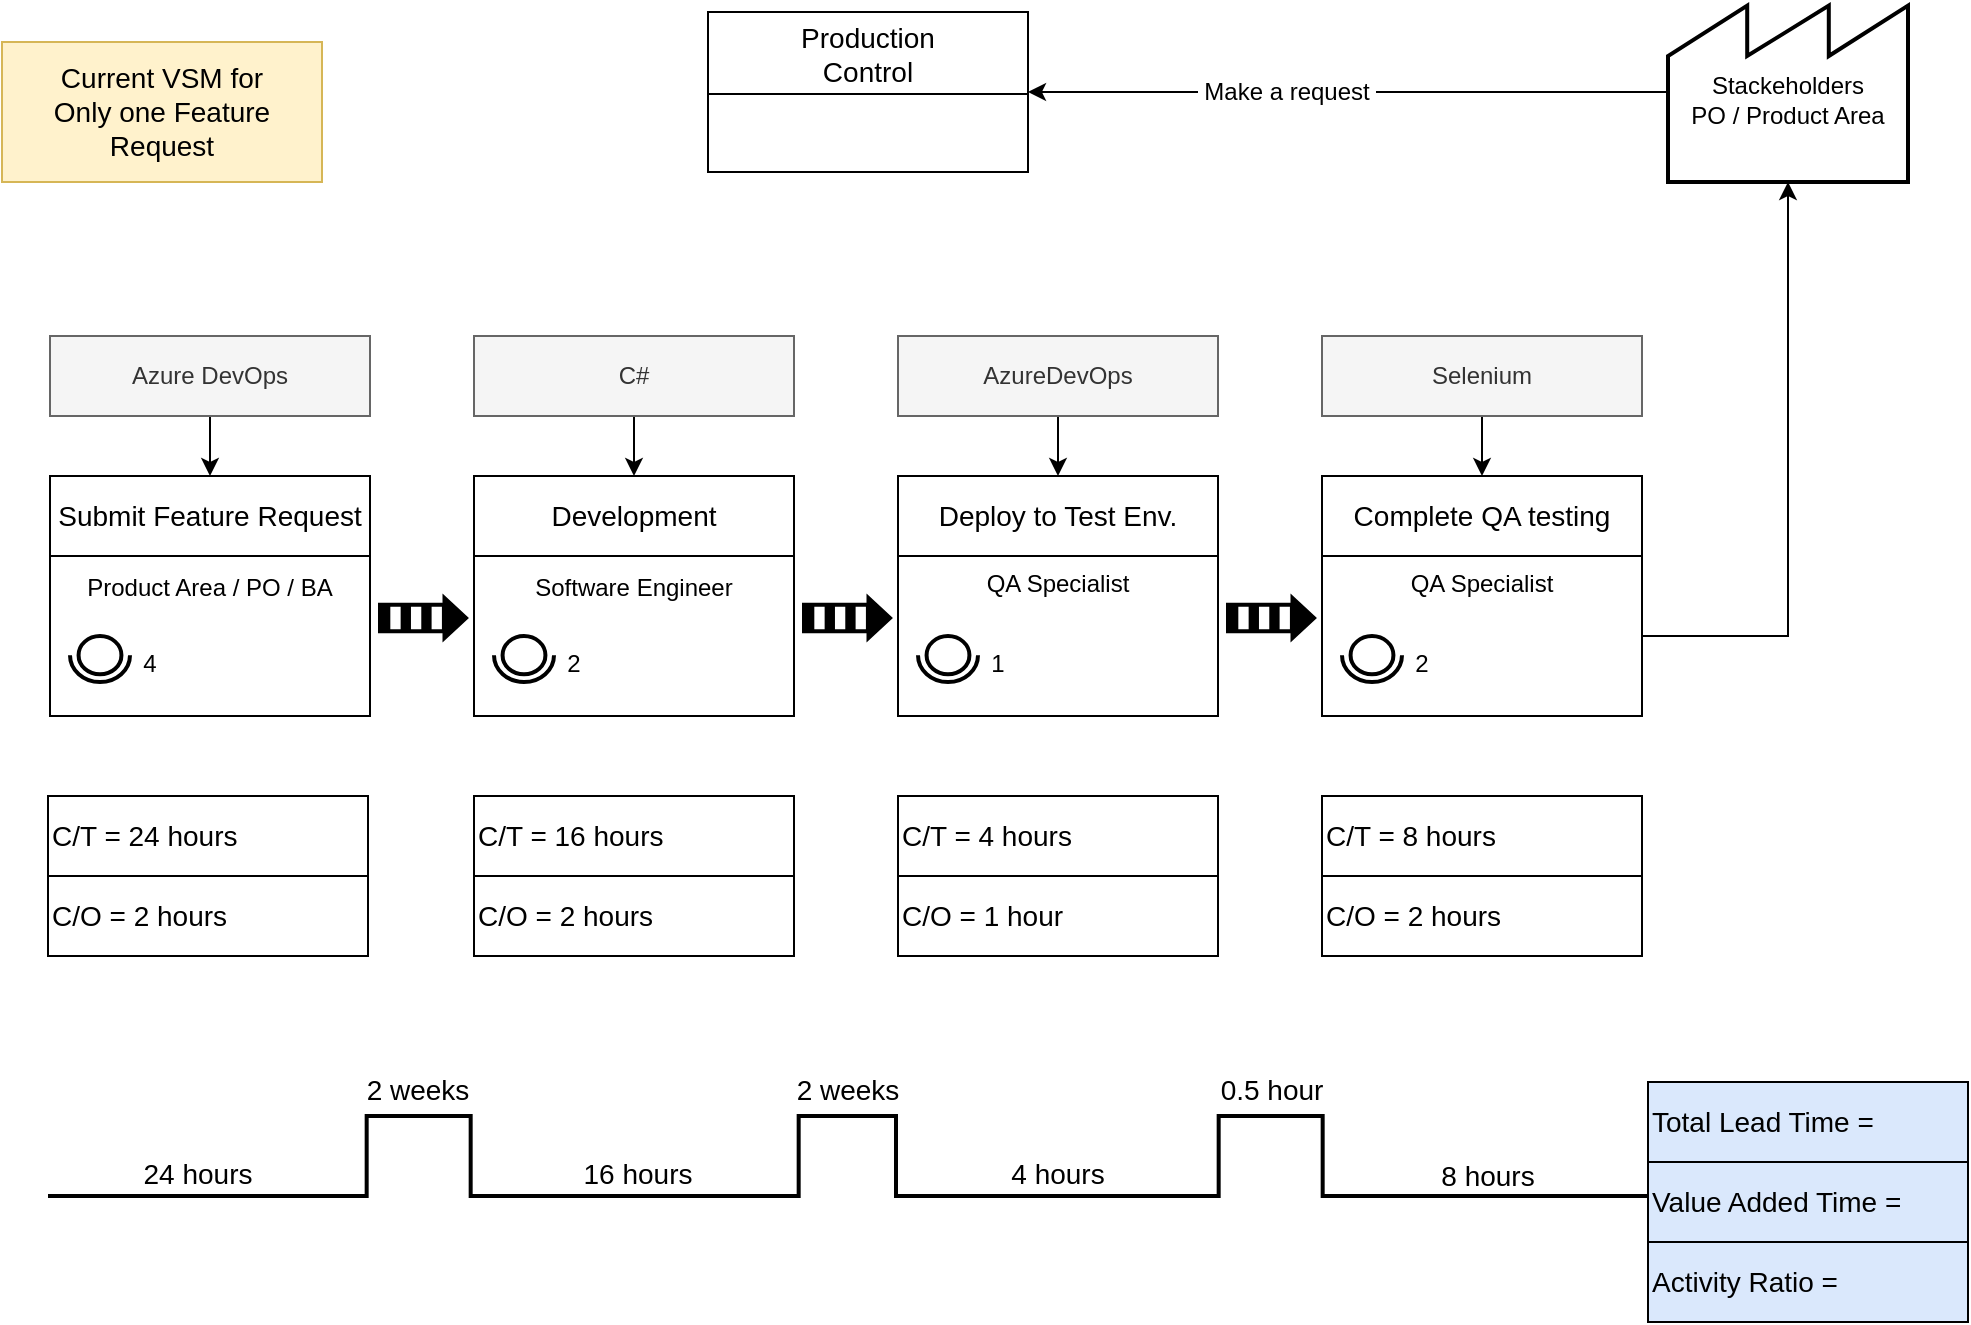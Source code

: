 <mxfile version="12.9.11" type="github">
  <diagram id="f4iNGfGUkEjJzXReWPvX" name="VSMCurrent">
    <mxGraphModel dx="2585" dy="1444" grid="1" gridSize="10" guides="1" tooltips="1" connect="1" arrows="1" fold="1" page="1" pageScale="1" pageWidth="1169" pageHeight="827" math="0" shadow="0">
      <root>
        <mxCell id="0" />
        <mxCell id="1" parent="0" />
        <mxCell id="L1_6_QMRr2lnn1sgYfEx-89" value="" style="edgeStyle=orthogonalEdgeStyle;rounded=0;orthogonalLoop=1;jettySize=auto;html=1;entryX=1;entryY=0.5;entryDx=0;entryDy=0;" edge="1" parent="1" source="L1_6_QMRr2lnn1sgYfEx-1" target="L1_6_QMRr2lnn1sgYfEx-14">
          <mxGeometry relative="1" as="geometry">
            <mxPoint x="863" y="85" as="targetPoint" />
          </mxGeometry>
        </mxCell>
        <mxCell id="L1_6_QMRr2lnn1sgYfEx-90" value="&lt;font style=&quot;font-size: 12px&quot;&gt;&amp;nbsp;Make a request&amp;nbsp;&lt;/font&gt;" style="edgeLabel;html=1;align=center;verticalAlign=middle;resizable=0;points=[];fontSize=14;spacingLeft=4;" vertex="1" connectable="0" parent="L1_6_QMRr2lnn1sgYfEx-89">
          <mxGeometry x="0.206" y="-1" relative="1" as="geometry">
            <mxPoint as="offset" />
          </mxGeometry>
        </mxCell>
        <mxCell id="L1_6_QMRr2lnn1sgYfEx-1" value="Stackeholders&lt;br&gt;PO / Product Area" style="strokeWidth=2;html=1;shape=mxgraph.lean_mapping.outside_sources;whiteSpace=wrap;align=center;verticalAlign=middle;spacingTop=8;" vertex="1" parent="1">
          <mxGeometry x="943" y="40" width="120" height="90" as="geometry" />
        </mxCell>
        <mxCell id="L1_6_QMRr2lnn1sgYfEx-14" value="Production&#xa;Control" style="swimlane;fontStyle=0;childLayout=stackLayout;horizontal=1;startSize=41;horizontalStack=0;resizeParent=1;resizeParentMax=0;resizeLast=0;collapsible=1;marginBottom=0;align=center;fontSize=14;" vertex="1" parent="1">
          <mxGeometry x="463" y="45" width="160" height="80" as="geometry">
            <mxRectangle x="350" y="100" width="100" height="41" as="alternateBounds" />
          </mxGeometry>
        </mxCell>
        <mxCell id="L1_6_QMRr2lnn1sgYfEx-60" value="" style="group" vertex="1" connectable="0" parent="1">
          <mxGeometry x="134" y="277" width="160" height="120" as="geometry" />
        </mxCell>
        <mxCell id="L1_6_QMRr2lnn1sgYfEx-56" value="&lt;span style=&quot;font-size: 14px&quot;&gt;Submit Feature Request&lt;/span&gt;" style="rounded=0;whiteSpace=wrap;html=1;fillColor=none;align=center;" vertex="1" parent="L1_6_QMRr2lnn1sgYfEx-60">
          <mxGeometry width="160" height="40" as="geometry" />
        </mxCell>
        <mxCell id="L1_6_QMRr2lnn1sgYfEx-57" value="Product Area / PO / BA&lt;span style=&quot;font-size: 14px&quot;&gt;&lt;br&gt;&lt;/span&gt;" style="rounded=0;whiteSpace=wrap;html=1;fillColor=none;align=center;verticalAlign=top;" vertex="1" parent="L1_6_QMRr2lnn1sgYfEx-60">
          <mxGeometry y="40" width="160" height="80" as="geometry" />
        </mxCell>
        <mxCell id="L1_6_QMRr2lnn1sgYfEx-58" value="" style="verticalLabelPosition=bottom;html=1;verticalAlign=top;strokeWidth=2;shape=mxgraph.lean_mapping.operator;fillColor=none;align=center;" vertex="1" parent="L1_6_QMRr2lnn1sgYfEx-60">
          <mxGeometry x="10" y="80" width="30" height="23" as="geometry" />
        </mxCell>
        <mxCell id="L1_6_QMRr2lnn1sgYfEx-59" value="4" style="text;html=1;strokeColor=none;fillColor=none;align=center;verticalAlign=middle;whiteSpace=wrap;rounded=0;" vertex="1" parent="L1_6_QMRr2lnn1sgYfEx-60">
          <mxGeometry x="30" y="84" width="40" height="20" as="geometry" />
        </mxCell>
        <mxCell id="L1_6_QMRr2lnn1sgYfEx-61" value="" style="group" vertex="1" connectable="0" parent="1">
          <mxGeometry x="346" y="277" width="160" height="120" as="geometry" />
        </mxCell>
        <mxCell id="L1_6_QMRr2lnn1sgYfEx-62" value="&lt;span style=&quot;font-size: 14px&quot;&gt;Development&lt;/span&gt;" style="rounded=0;whiteSpace=wrap;html=1;fillColor=none;align=center;" vertex="1" parent="L1_6_QMRr2lnn1sgYfEx-61">
          <mxGeometry width="160" height="40" as="geometry" />
        </mxCell>
        <mxCell id="L1_6_QMRr2lnn1sgYfEx-63" value="&lt;span&gt;Software Engineer&lt;/span&gt;&lt;span style=&quot;font-size: 14px&quot;&gt;&lt;br&gt;&lt;/span&gt;" style="rounded=0;whiteSpace=wrap;html=1;fillColor=none;align=center;verticalAlign=top;" vertex="1" parent="L1_6_QMRr2lnn1sgYfEx-61">
          <mxGeometry y="40" width="160" height="80" as="geometry" />
        </mxCell>
        <mxCell id="L1_6_QMRr2lnn1sgYfEx-64" value="" style="verticalLabelPosition=bottom;html=1;verticalAlign=top;strokeWidth=2;shape=mxgraph.lean_mapping.operator;fillColor=none;align=center;" vertex="1" parent="L1_6_QMRr2lnn1sgYfEx-61">
          <mxGeometry x="10" y="80" width="30" height="23" as="geometry" />
        </mxCell>
        <mxCell id="L1_6_QMRr2lnn1sgYfEx-65" value="2" style="text;html=1;strokeColor=none;fillColor=none;align=center;verticalAlign=middle;whiteSpace=wrap;rounded=0;" vertex="1" parent="L1_6_QMRr2lnn1sgYfEx-61">
          <mxGeometry x="30" y="84" width="40" height="20" as="geometry" />
        </mxCell>
        <mxCell id="L1_6_QMRr2lnn1sgYfEx-71" value="" style="group" vertex="1" connectable="0" parent="1">
          <mxGeometry x="770" y="277" width="160" height="120" as="geometry" />
        </mxCell>
        <mxCell id="L1_6_QMRr2lnn1sgYfEx-72" value="&lt;span style=&quot;font-size: 14px&quot;&gt;Complete QA testing&lt;/span&gt;" style="rounded=0;whiteSpace=wrap;html=1;fillColor=none;align=center;" vertex="1" parent="L1_6_QMRr2lnn1sgYfEx-71">
          <mxGeometry width="160" height="40" as="geometry" />
        </mxCell>
        <mxCell id="L1_6_QMRr2lnn1sgYfEx-73" value="QA Specialist" style="rounded=0;whiteSpace=wrap;html=1;fillColor=none;align=center;verticalAlign=top;" vertex="1" parent="L1_6_QMRr2lnn1sgYfEx-71">
          <mxGeometry y="40" width="160" height="80" as="geometry" />
        </mxCell>
        <mxCell id="L1_6_QMRr2lnn1sgYfEx-74" value="" style="verticalLabelPosition=bottom;html=1;verticalAlign=top;strokeWidth=2;shape=mxgraph.lean_mapping.operator;fillColor=none;align=center;" vertex="1" parent="L1_6_QMRr2lnn1sgYfEx-71">
          <mxGeometry x="10" y="80" width="30" height="23" as="geometry" />
        </mxCell>
        <mxCell id="L1_6_QMRr2lnn1sgYfEx-75" value="2" style="text;html=1;strokeColor=none;fillColor=none;align=center;verticalAlign=middle;whiteSpace=wrap;rounded=0;" vertex="1" parent="L1_6_QMRr2lnn1sgYfEx-71">
          <mxGeometry x="30" y="84" width="40" height="20" as="geometry" />
        </mxCell>
        <mxCell id="L1_6_QMRr2lnn1sgYfEx-76" value="" style="group" vertex="1" connectable="0" parent="1">
          <mxGeometry x="558" y="277" width="160" height="120" as="geometry" />
        </mxCell>
        <mxCell id="L1_6_QMRr2lnn1sgYfEx-77" value="&lt;span style=&quot;font-size: 14px&quot;&gt;Deploy to Test Env.&lt;/span&gt;" style="rounded=0;whiteSpace=wrap;html=1;fillColor=none;align=center;" vertex="1" parent="L1_6_QMRr2lnn1sgYfEx-76">
          <mxGeometry width="160" height="40" as="geometry" />
        </mxCell>
        <mxCell id="L1_6_QMRr2lnn1sgYfEx-78" value="QA Specialist" style="rounded=0;whiteSpace=wrap;html=1;fillColor=none;align=center;verticalAlign=top;" vertex="1" parent="L1_6_QMRr2lnn1sgYfEx-76">
          <mxGeometry y="40" width="160" height="80" as="geometry" />
        </mxCell>
        <mxCell id="L1_6_QMRr2lnn1sgYfEx-79" value="" style="verticalLabelPosition=bottom;html=1;verticalAlign=top;strokeWidth=2;shape=mxgraph.lean_mapping.operator;fillColor=none;align=center;" vertex="1" parent="L1_6_QMRr2lnn1sgYfEx-76">
          <mxGeometry x="10" y="80" width="30" height="23" as="geometry" />
        </mxCell>
        <mxCell id="L1_6_QMRr2lnn1sgYfEx-80" value="1" style="text;html=1;strokeColor=none;fillColor=none;align=center;verticalAlign=middle;whiteSpace=wrap;rounded=0;" vertex="1" parent="L1_6_QMRr2lnn1sgYfEx-76">
          <mxGeometry x="30" y="84" width="40" height="20" as="geometry" />
        </mxCell>
        <mxCell id="L1_6_QMRr2lnn1sgYfEx-132" value="" style="edgeStyle=orthogonalEdgeStyle;rounded=0;orthogonalLoop=1;jettySize=auto;html=1;fontSize=14;entryX=0.5;entryY=0;entryDx=0;entryDy=0;" edge="1" parent="1" source="L1_6_QMRr2lnn1sgYfEx-81" target="L1_6_QMRr2lnn1sgYfEx-56">
          <mxGeometry relative="1" as="geometry" />
        </mxCell>
        <mxCell id="L1_6_QMRr2lnn1sgYfEx-81" value="Azure DevOps" style="rounded=0;whiteSpace=wrap;html=1;fillColor=#f5f5f5;align=center;strokeColor=#666666;fontColor=#333333;" vertex="1" parent="1">
          <mxGeometry x="134" y="207" width="160" height="40" as="geometry" />
        </mxCell>
        <mxCell id="L1_6_QMRr2lnn1sgYfEx-138" value="" style="edgeStyle=orthogonalEdgeStyle;rounded=0;orthogonalLoop=1;jettySize=auto;html=1;fontSize=14;" edge="1" parent="1" source="L1_6_QMRr2lnn1sgYfEx-82">
          <mxGeometry relative="1" as="geometry">
            <mxPoint x="426" y="277" as="targetPoint" />
          </mxGeometry>
        </mxCell>
        <mxCell id="L1_6_QMRr2lnn1sgYfEx-82" value="C#" style="rounded=0;whiteSpace=wrap;html=1;fillColor=#f5f5f5;align=center;strokeColor=#666666;fontColor=#333333;" vertex="1" parent="1">
          <mxGeometry x="346" y="207" width="160" height="40" as="geometry" />
        </mxCell>
        <mxCell id="L1_6_QMRr2lnn1sgYfEx-139" value="" style="edgeStyle=orthogonalEdgeStyle;rounded=0;orthogonalLoop=1;jettySize=auto;html=1;fontSize=14;" edge="1" parent="1" source="L1_6_QMRr2lnn1sgYfEx-83">
          <mxGeometry relative="1" as="geometry">
            <mxPoint x="638" y="277" as="targetPoint" />
          </mxGeometry>
        </mxCell>
        <mxCell id="L1_6_QMRr2lnn1sgYfEx-83" value="AzureDevOps" style="rounded=0;whiteSpace=wrap;html=1;fillColor=#f5f5f5;align=center;strokeColor=#666666;fontColor=#333333;" vertex="1" parent="1">
          <mxGeometry x="558" y="207" width="160" height="40" as="geometry" />
        </mxCell>
        <mxCell id="L1_6_QMRr2lnn1sgYfEx-140" value="" style="edgeStyle=orthogonalEdgeStyle;rounded=0;orthogonalLoop=1;jettySize=auto;html=1;fontSize=14;" edge="1" parent="1" source="L1_6_QMRr2lnn1sgYfEx-85">
          <mxGeometry relative="1" as="geometry">
            <mxPoint x="850" y="277" as="targetPoint" />
          </mxGeometry>
        </mxCell>
        <mxCell id="L1_6_QMRr2lnn1sgYfEx-85" value="Selenium" style="rounded=0;whiteSpace=wrap;html=1;fillColor=#f5f5f5;align=center;strokeColor=#666666;fontColor=#333333;" vertex="1" parent="1">
          <mxGeometry x="770" y="207" width="160" height="40" as="geometry" />
        </mxCell>
        <mxCell id="L1_6_QMRr2lnn1sgYfEx-87" value="" style="edgeStyle=orthogonalEdgeStyle;rounded=0;orthogonalLoop=1;jettySize=auto;html=1;entryX=0.5;entryY=1;entryDx=0;entryDy=0;" edge="1" parent="1" source="L1_6_QMRr2lnn1sgYfEx-73" target="L1_6_QMRr2lnn1sgYfEx-1">
          <mxGeometry relative="1" as="geometry">
            <mxPoint x="1003" y="410" as="targetPoint" />
          </mxGeometry>
        </mxCell>
        <mxCell id="L1_6_QMRr2lnn1sgYfEx-95" value="" style="verticalLabelPosition=bottom;html=1;verticalAlign=top;strokeWidth=2;shape=mxgraph.lean_mapping.push_arrow;fillColor=none;fontSize=14;align=center;" vertex="1" parent="1">
          <mxGeometry x="299" y="338" width="43" height="20" as="geometry" />
        </mxCell>
        <mxCell id="L1_6_QMRr2lnn1sgYfEx-97" value="" style="verticalLabelPosition=bottom;html=1;verticalAlign=top;strokeWidth=2;shape=mxgraph.lean_mapping.push_arrow;fillColor=none;fontSize=14;align=center;" vertex="1" parent="1">
          <mxGeometry x="511" y="338" width="43" height="20" as="geometry" />
        </mxCell>
        <mxCell id="L1_6_QMRr2lnn1sgYfEx-98" value="" style="verticalLabelPosition=bottom;html=1;verticalAlign=top;strokeWidth=2;shape=mxgraph.lean_mapping.push_arrow;fillColor=none;fontSize=14;align=center;" vertex="1" parent="1">
          <mxGeometry x="723" y="338" width="43" height="20" as="geometry" />
        </mxCell>
        <mxCell id="L1_6_QMRr2lnn1sgYfEx-114" value="" style="group" vertex="1" connectable="0" parent="1">
          <mxGeometry x="133" y="437" width="160" height="80" as="geometry" />
        </mxCell>
        <mxCell id="L1_6_QMRr2lnn1sgYfEx-107" value="&lt;span style=&quot;font-size: 14px&quot;&gt;C/T = 24 hours&lt;/span&gt;" style="rounded=0;whiteSpace=wrap;html=1;fillColor=none;align=left;" vertex="1" parent="L1_6_QMRr2lnn1sgYfEx-114">
          <mxGeometry width="160" height="40" as="geometry" />
        </mxCell>
        <mxCell id="L1_6_QMRr2lnn1sgYfEx-111" value="&lt;span style=&quot;font-size: 14px&quot;&gt;C/O = 2 hours&lt;/span&gt;" style="rounded=0;whiteSpace=wrap;html=1;fillColor=none;align=left;" vertex="1" parent="L1_6_QMRr2lnn1sgYfEx-114">
          <mxGeometry y="40" width="160" height="40" as="geometry" />
        </mxCell>
        <mxCell id="L1_6_QMRr2lnn1sgYfEx-115" value="" style="group" vertex="1" connectable="0" parent="1">
          <mxGeometry x="346" y="437" width="160" height="80" as="geometry" />
        </mxCell>
        <mxCell id="L1_6_QMRr2lnn1sgYfEx-116" value="&lt;span style=&quot;font-size: 14px&quot;&gt;C/T = 16 hours&lt;/span&gt;" style="rounded=0;whiteSpace=wrap;html=1;fillColor=none;align=left;" vertex="1" parent="L1_6_QMRr2lnn1sgYfEx-115">
          <mxGeometry width="160" height="40" as="geometry" />
        </mxCell>
        <mxCell id="L1_6_QMRr2lnn1sgYfEx-117" value="&lt;span style=&quot;font-size: 14px&quot;&gt;C/O = 2 hours&lt;/span&gt;" style="rounded=0;whiteSpace=wrap;html=1;fillColor=none;align=left;" vertex="1" parent="L1_6_QMRr2lnn1sgYfEx-115">
          <mxGeometry y="40" width="160" height="40" as="geometry" />
        </mxCell>
        <mxCell id="L1_6_QMRr2lnn1sgYfEx-118" value="" style="group" vertex="1" connectable="0" parent="1">
          <mxGeometry x="558" y="437" width="160" height="80" as="geometry" />
        </mxCell>
        <mxCell id="L1_6_QMRr2lnn1sgYfEx-119" value="&lt;span style=&quot;font-size: 14px&quot;&gt;C/T = 4 hours&lt;/span&gt;" style="rounded=0;whiteSpace=wrap;html=1;fillColor=none;align=left;" vertex="1" parent="L1_6_QMRr2lnn1sgYfEx-118">
          <mxGeometry width="160" height="40" as="geometry" />
        </mxCell>
        <mxCell id="L1_6_QMRr2lnn1sgYfEx-120" value="&lt;span style=&quot;font-size: 14px&quot;&gt;C/O = 1 hour&lt;/span&gt;" style="rounded=0;whiteSpace=wrap;html=1;fillColor=none;align=left;" vertex="1" parent="L1_6_QMRr2lnn1sgYfEx-118">
          <mxGeometry y="40" width="160" height="40" as="geometry" />
        </mxCell>
        <mxCell id="L1_6_QMRr2lnn1sgYfEx-121" value="" style="group" vertex="1" connectable="0" parent="1">
          <mxGeometry x="770" y="437" width="160" height="80" as="geometry" />
        </mxCell>
        <mxCell id="L1_6_QMRr2lnn1sgYfEx-122" value="&lt;span style=&quot;font-size: 14px&quot;&gt;C/T = 8 hours&lt;/span&gt;" style="rounded=0;whiteSpace=wrap;html=1;fillColor=none;align=left;" vertex="1" parent="L1_6_QMRr2lnn1sgYfEx-121">
          <mxGeometry width="160" height="40" as="geometry" />
        </mxCell>
        <mxCell id="L1_6_QMRr2lnn1sgYfEx-123" value="&lt;span style=&quot;font-size: 14px&quot;&gt;C/O = 2 hours&lt;/span&gt;" style="rounded=0;whiteSpace=wrap;html=1;fillColor=none;align=left;" vertex="1" parent="L1_6_QMRr2lnn1sgYfEx-121">
          <mxGeometry y="40" width="160" height="40" as="geometry" />
        </mxCell>
        <mxCell id="L1_6_QMRr2lnn1sgYfEx-131" value="" style="group" vertex="1" connectable="0" parent="1">
          <mxGeometry x="133" y="597" width="959" height="103" as="geometry" />
        </mxCell>
        <mxCell id="L1_6_QMRr2lnn1sgYfEx-124" value="" style="verticalLabelPosition=bottom;html=1;verticalAlign=top;strokeWidth=2;shape=mxgraph.lean_mapping.timeline2;dx1=0;dy1=1;dx2=159.333;dy2=0;dx3=211.333;dy3=0.642;dx4=375.333;dy4=0.342;dx5=424;dy5=0.592;dy6=0.958;fillColor=none;fontSize=14;align=center;rotation=0;" vertex="1" parent="L1_6_QMRr2lnn1sgYfEx-131">
          <mxGeometry width="580" height="40" as="geometry" />
        </mxCell>
        <mxCell id="L1_6_QMRr2lnn1sgYfEx-125" value="" style="verticalLabelPosition=bottom;html=1;verticalAlign=top;strokeWidth=2;shape=mxgraph.lean_mapping.timeline2;dx1=0;dy1=1;dx2=95.333;dy2=0;dx3=144;dy3=0.292;dx4=147.333;dy4=0.575;dx5=375.333;dy5=0.842;dy6=1;fillColor=none;fontSize=14;align=center;rotation=0;" vertex="1" parent="L1_6_QMRr2lnn1sgYfEx-131">
          <mxGeometry x="490" width="340" height="40" as="geometry" />
        </mxCell>
        <mxCell id="L1_6_QMRr2lnn1sgYfEx-142" value="16 hours" style="text;html=1;strokeColor=none;fillColor=none;align=center;verticalAlign=middle;whiteSpace=wrap;rounded=0;fontSize=14;" vertex="1" parent="L1_6_QMRr2lnn1sgYfEx-131">
          <mxGeometry x="250" y="19" width="90" height="20" as="geometry" />
        </mxCell>
        <mxCell id="L1_6_QMRr2lnn1sgYfEx-143" value="4 hours" style="text;html=1;strokeColor=none;fillColor=none;align=center;verticalAlign=middle;whiteSpace=wrap;rounded=0;fontSize=14;" vertex="1" parent="L1_6_QMRr2lnn1sgYfEx-131">
          <mxGeometry x="460" y="19" width="90" height="20" as="geometry" />
        </mxCell>
        <mxCell id="L1_6_QMRr2lnn1sgYfEx-146" value="8 hours" style="text;html=1;strokeColor=none;fillColor=none;align=center;verticalAlign=middle;whiteSpace=wrap;rounded=0;fontSize=14;" vertex="1" parent="L1_6_QMRr2lnn1sgYfEx-131">
          <mxGeometry x="675" y="20" width="90" height="20" as="geometry" />
        </mxCell>
        <mxCell id="L1_6_QMRr2lnn1sgYfEx-147" value="24 hours" style="text;html=1;strokeColor=none;fillColor=none;align=center;verticalAlign=middle;whiteSpace=wrap;rounded=0;fontSize=14;" vertex="1" parent="L1_6_QMRr2lnn1sgYfEx-131">
          <mxGeometry x="30" y="19" width="90" height="20" as="geometry" />
        </mxCell>
        <mxCell id="L1_6_QMRr2lnn1sgYfEx-153" value="" style="group;fillColor=#dae8fc;strokeColor=#6c8ebf;" vertex="1" connectable="0" parent="L1_6_QMRr2lnn1sgYfEx-131">
          <mxGeometry x="800" y="-17" width="160" height="120" as="geometry" />
        </mxCell>
        <mxCell id="L1_6_QMRr2lnn1sgYfEx-150" value="&lt;span style=&quot;font-size: 14px&quot;&gt;Total Lead Time =&amp;nbsp;&lt;/span&gt;" style="rounded=0;whiteSpace=wrap;html=1;fillColor=none;align=left;" vertex="1" parent="L1_6_QMRr2lnn1sgYfEx-153">
          <mxGeometry width="160" height="40" as="geometry" />
        </mxCell>
        <mxCell id="L1_6_QMRr2lnn1sgYfEx-151" value="&lt;span style=&quot;font-size: 14px&quot;&gt;Value Added Time =&amp;nbsp;&lt;/span&gt;" style="rounded=0;whiteSpace=wrap;html=1;fillColor=none;align=left;" vertex="1" parent="L1_6_QMRr2lnn1sgYfEx-153">
          <mxGeometry y="40" width="160" height="40" as="geometry" />
        </mxCell>
        <mxCell id="L1_6_QMRr2lnn1sgYfEx-152" value="&lt;span style=&quot;font-size: 14px&quot;&gt;Activity Ratio =&amp;nbsp;&lt;/span&gt;" style="rounded=0;whiteSpace=wrap;html=1;fillColor=none;align=left;" vertex="1" parent="L1_6_QMRr2lnn1sgYfEx-153">
          <mxGeometry y="80" width="160" height="40" as="geometry" />
        </mxCell>
        <mxCell id="L1_6_QMRr2lnn1sgYfEx-141" value="2 weeks" style="text;html=1;strokeColor=none;fillColor=none;align=center;verticalAlign=middle;whiteSpace=wrap;rounded=0;fontSize=14;" vertex="1" parent="1">
          <mxGeometry x="496.5" y="574" width="72" height="20" as="geometry" />
        </mxCell>
        <mxCell id="L1_6_QMRr2lnn1sgYfEx-144" value="2 weeks" style="text;html=1;strokeColor=none;fillColor=none;align=center;verticalAlign=middle;whiteSpace=wrap;rounded=0;fontSize=14;" vertex="1" parent="1">
          <mxGeometry x="281.5" y="574" width="72" height="20" as="geometry" />
        </mxCell>
        <mxCell id="L1_6_QMRr2lnn1sgYfEx-145" value="0.5 hour" style="text;html=1;strokeColor=none;fillColor=none;align=center;verticalAlign=middle;whiteSpace=wrap;rounded=0;fontSize=14;" vertex="1" parent="1">
          <mxGeometry x="708.5" y="574" width="72" height="20" as="geometry" />
        </mxCell>
        <mxCell id="L1_6_QMRr2lnn1sgYfEx-148" value="Current VSM for&lt;br&gt;Only one Feature Request" style="rounded=0;whiteSpace=wrap;html=1;strokeColor=#d6b656;fillColor=#fff2cc;fontSize=14;align=center;" vertex="1" parent="1">
          <mxGeometry x="110" y="60" width="160" height="70" as="geometry" />
        </mxCell>
      </root>
    </mxGraphModel>
  </diagram>
</mxfile>
